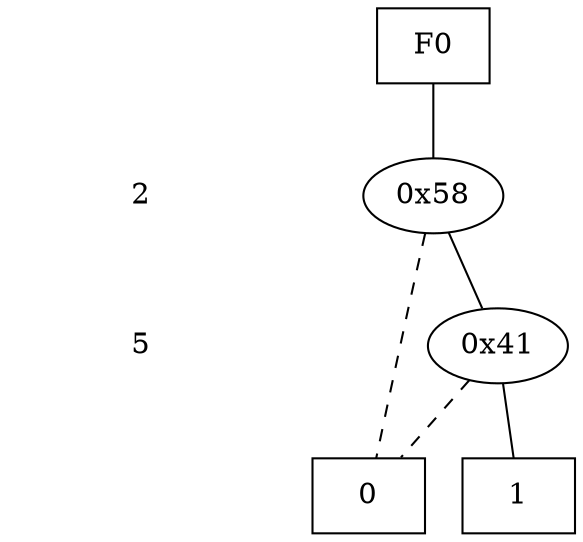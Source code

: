 digraph "ZDD" {
size = "7.5,10"
center = true;
edge [dir = none];
{ node [shape = plaintext];
  edge [style = invis];
  "CONST NODES" [style = invis];
" 2 " -> " 5 " -> "CONST NODES"; 
}
{ rank = same; node [shape = box]; edge [style = invis];
"F0"; }
{ rank = same; " 2 ";
"0x58";
}
{ rank = same; " 5 ";
"0x41";
}
{ rank = same; "CONST NODES";
{ node [shape = box]; "0x24";
"0x23";
}
}
"F0" -> "0x58" [style = solid];
"0x58" -> "0x41";
"0x58" -> "0x24" [style = dashed];
"0x41" -> "0x23";
"0x41" -> "0x24" [style = dashed];
"0x24" [label = "0"];
"0x23" [label = "1"];
}
